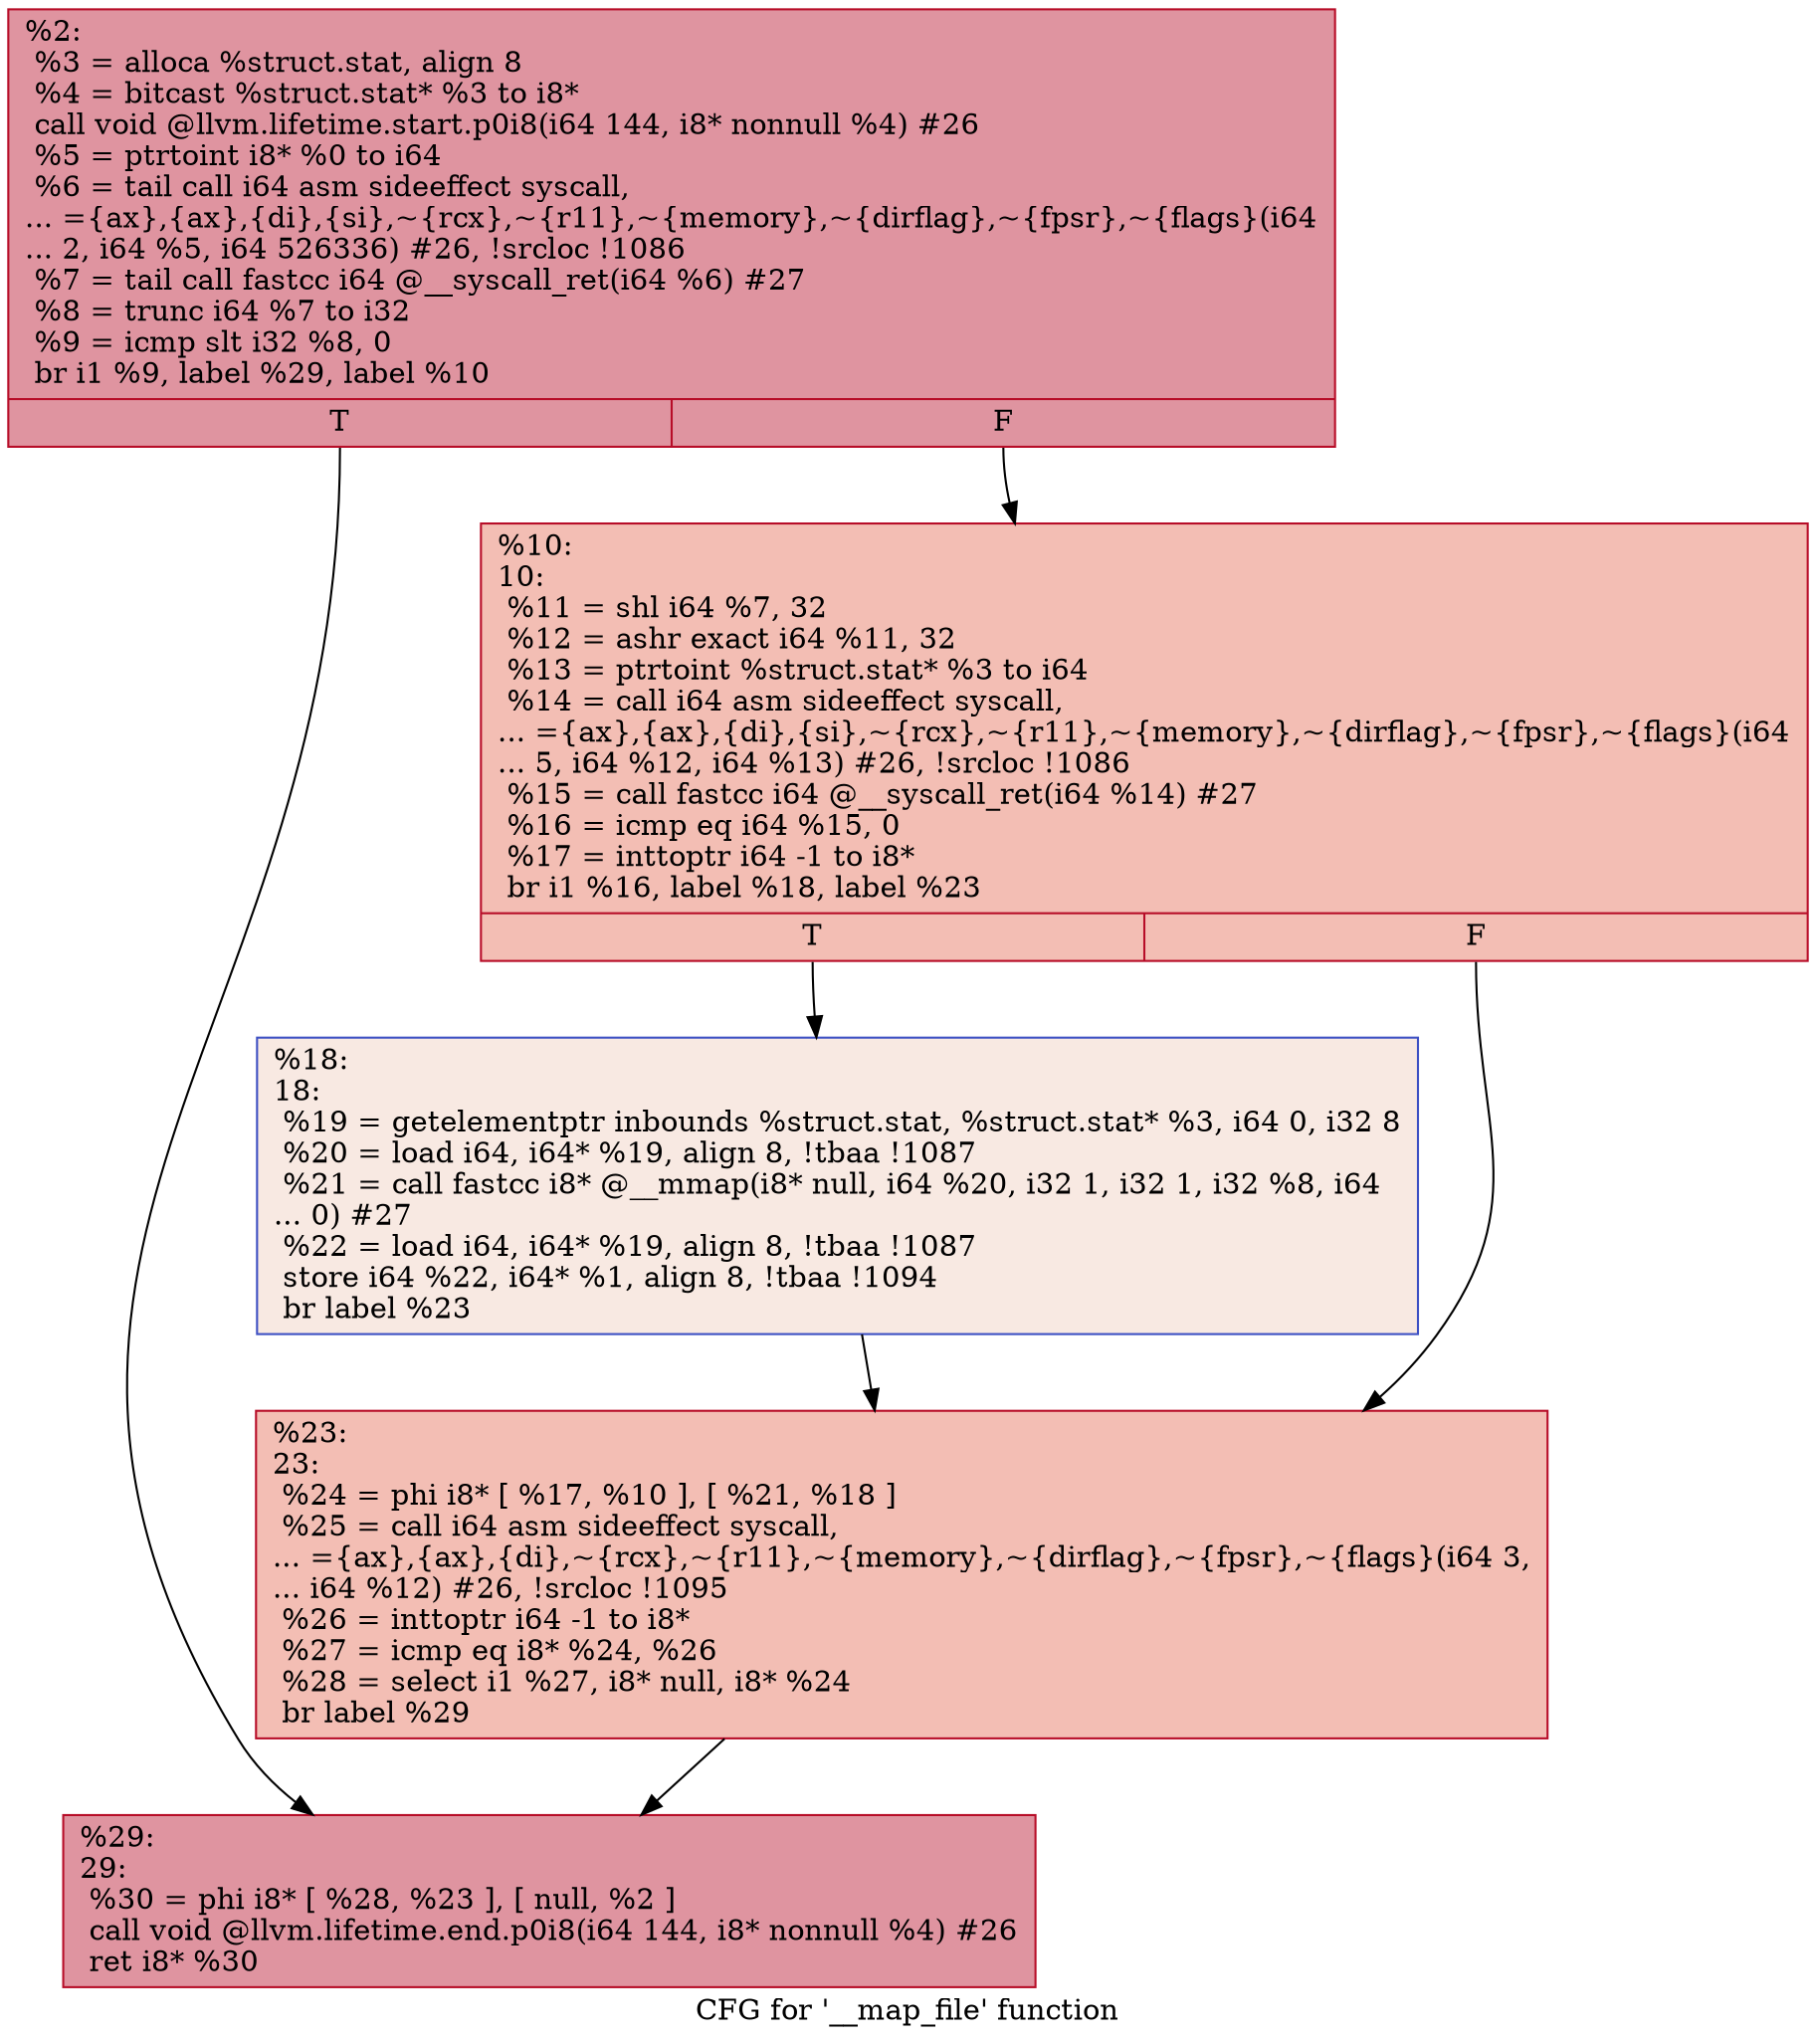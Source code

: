digraph "CFG for '__map_file' function" {
	label="CFG for '__map_file' function";

	Node0x16ee040 [shape=record,color="#b70d28ff", style=filled, fillcolor="#b70d2870",label="{%2:\l  %3 = alloca %struct.stat, align 8\l  %4 = bitcast %struct.stat* %3 to i8*\l  call void @llvm.lifetime.start.p0i8(i64 144, i8* nonnull %4) #26\l  %5 = ptrtoint i8* %0 to i64\l  %6 = tail call i64 asm sideeffect syscall,\l... =\{ax\},\{ax\},\{di\},\{si\},~\{rcx\},~\{r11\},~\{memory\},~\{dirflag\},~\{fpsr\},~\{flags\}(i64\l... 2, i64 %5, i64 526336) #26, !srcloc !1086\l  %7 = tail call fastcc i64 @__syscall_ret(i64 %6) #27\l  %8 = trunc i64 %7 to i32\l  %9 = icmp slt i32 %8, 0\l  br i1 %9, label %29, label %10\l|{<s0>T|<s1>F}}"];
	Node0x16ee040:s0 -> Node0x16ee180;
	Node0x16ee040:s1 -> Node0x16ee090;
	Node0x16ee090 [shape=record,color="#b70d28ff", style=filled, fillcolor="#e36c5570",label="{%10:\l10:                                               \l  %11 = shl i64 %7, 32\l  %12 = ashr exact i64 %11, 32\l  %13 = ptrtoint %struct.stat* %3 to i64\l  %14 = call i64 asm sideeffect syscall,\l... =\{ax\},\{ax\},\{di\},\{si\},~\{rcx\},~\{r11\},~\{memory\},~\{dirflag\},~\{fpsr\},~\{flags\}(i64\l... 5, i64 %12, i64 %13) #26, !srcloc !1086\l  %15 = call fastcc i64 @__syscall_ret(i64 %14) #27\l  %16 = icmp eq i64 %15, 0\l  %17 = inttoptr i64 -1 to i8*\l  br i1 %16, label %18, label %23\l|{<s0>T|<s1>F}}"];
	Node0x16ee090:s0 -> Node0x16ee0e0;
	Node0x16ee090:s1 -> Node0x16ee130;
	Node0x16ee0e0 [shape=record,color="#3d50c3ff", style=filled, fillcolor="#efcebd70",label="{%18:\l18:                                               \l  %19 = getelementptr inbounds %struct.stat, %struct.stat* %3, i64 0, i32 8\l  %20 = load i64, i64* %19, align 8, !tbaa !1087\l  %21 = call fastcc i8* @__mmap(i8* null, i64 %20, i32 1, i32 1, i32 %8, i64\l... 0) #27\l  %22 = load i64, i64* %19, align 8, !tbaa !1087\l  store i64 %22, i64* %1, align 8, !tbaa !1094\l  br label %23\l}"];
	Node0x16ee0e0 -> Node0x16ee130;
	Node0x16ee130 [shape=record,color="#b70d28ff", style=filled, fillcolor="#e36c5570",label="{%23:\l23:                                               \l  %24 = phi i8* [ %17, %10 ], [ %21, %18 ]\l  %25 = call i64 asm sideeffect syscall,\l... =\{ax\},\{ax\},\{di\},~\{rcx\},~\{r11\},~\{memory\},~\{dirflag\},~\{fpsr\},~\{flags\}(i64 3,\l... i64 %12) #26, !srcloc !1095\l  %26 = inttoptr i64 -1 to i8*\l  %27 = icmp eq i8* %24, %26\l  %28 = select i1 %27, i8* null, i8* %24\l  br label %29\l}"];
	Node0x16ee130 -> Node0x16ee180;
	Node0x16ee180 [shape=record,color="#b70d28ff", style=filled, fillcolor="#b70d2870",label="{%29:\l29:                                               \l  %30 = phi i8* [ %28, %23 ], [ null, %2 ]\l  call void @llvm.lifetime.end.p0i8(i64 144, i8* nonnull %4) #26\l  ret i8* %30\l}"];
}
